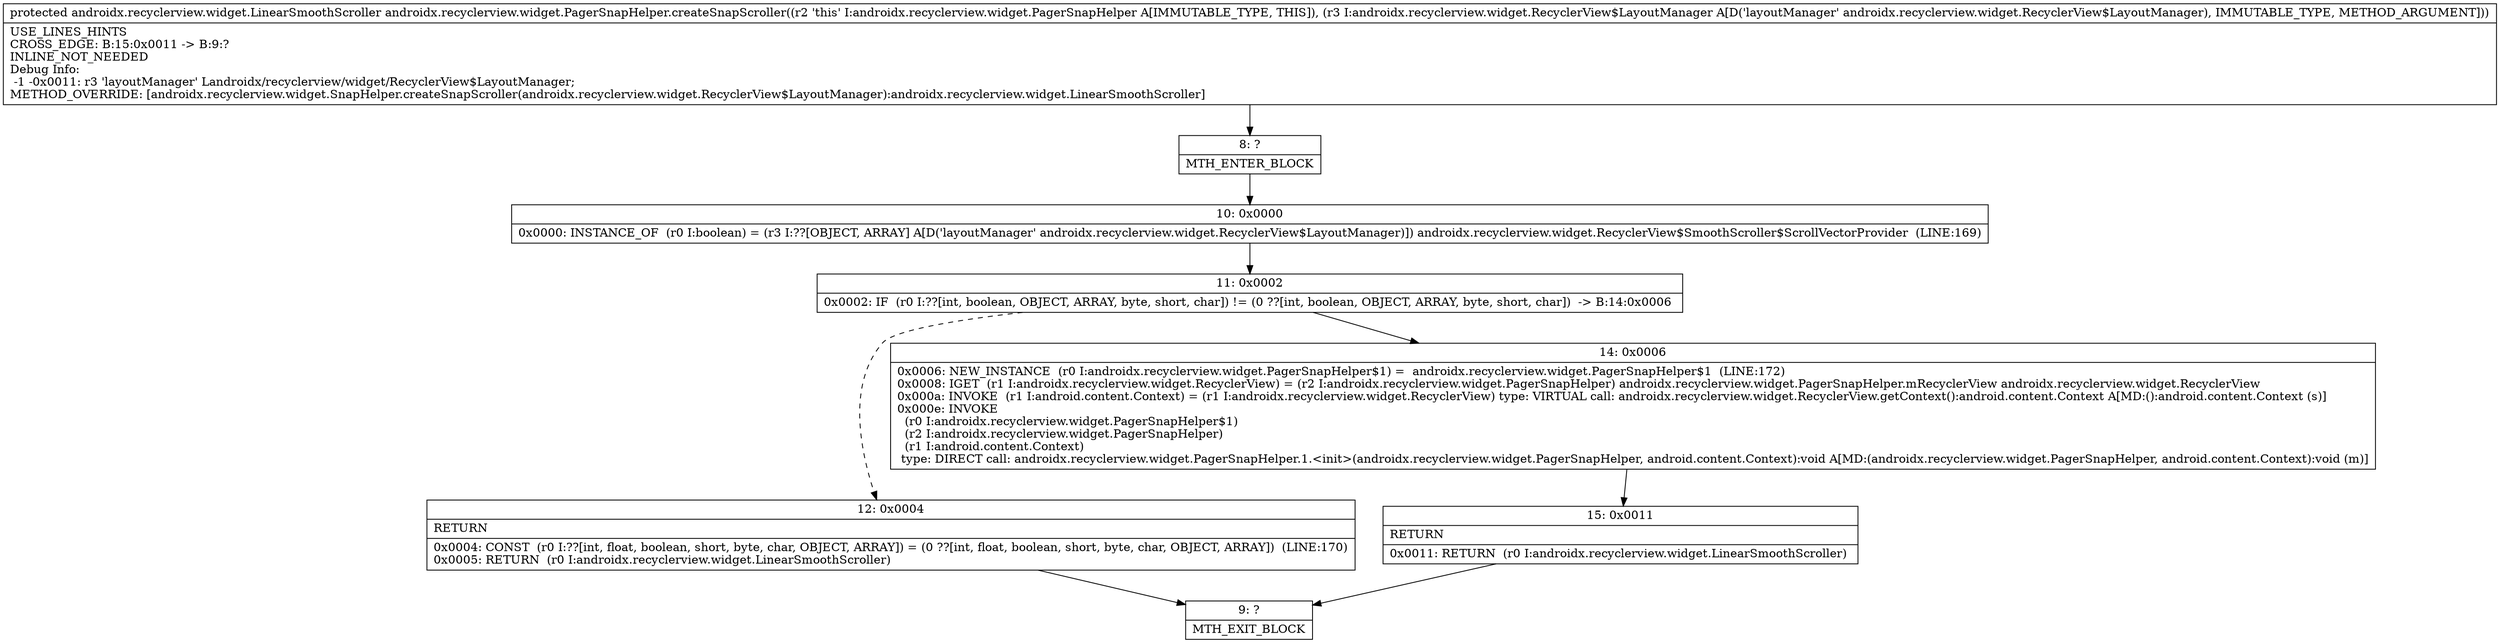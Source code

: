 digraph "CFG forandroidx.recyclerview.widget.PagerSnapHelper.createSnapScroller(Landroidx\/recyclerview\/widget\/RecyclerView$LayoutManager;)Landroidx\/recyclerview\/widget\/LinearSmoothScroller;" {
Node_8 [shape=record,label="{8\:\ ?|MTH_ENTER_BLOCK\l}"];
Node_10 [shape=record,label="{10\:\ 0x0000|0x0000: INSTANCE_OF  (r0 I:boolean) = (r3 I:??[OBJECT, ARRAY] A[D('layoutManager' androidx.recyclerview.widget.RecyclerView$LayoutManager)]) androidx.recyclerview.widget.RecyclerView$SmoothScroller$ScrollVectorProvider  (LINE:169)\l}"];
Node_11 [shape=record,label="{11\:\ 0x0002|0x0002: IF  (r0 I:??[int, boolean, OBJECT, ARRAY, byte, short, char]) != (0 ??[int, boolean, OBJECT, ARRAY, byte, short, char])  \-\> B:14:0x0006 \l}"];
Node_12 [shape=record,label="{12\:\ 0x0004|RETURN\l|0x0004: CONST  (r0 I:??[int, float, boolean, short, byte, char, OBJECT, ARRAY]) = (0 ??[int, float, boolean, short, byte, char, OBJECT, ARRAY])  (LINE:170)\l0x0005: RETURN  (r0 I:androidx.recyclerview.widget.LinearSmoothScroller) \l}"];
Node_9 [shape=record,label="{9\:\ ?|MTH_EXIT_BLOCK\l}"];
Node_14 [shape=record,label="{14\:\ 0x0006|0x0006: NEW_INSTANCE  (r0 I:androidx.recyclerview.widget.PagerSnapHelper$1) =  androidx.recyclerview.widget.PagerSnapHelper$1  (LINE:172)\l0x0008: IGET  (r1 I:androidx.recyclerview.widget.RecyclerView) = (r2 I:androidx.recyclerview.widget.PagerSnapHelper) androidx.recyclerview.widget.PagerSnapHelper.mRecyclerView androidx.recyclerview.widget.RecyclerView \l0x000a: INVOKE  (r1 I:android.content.Context) = (r1 I:androidx.recyclerview.widget.RecyclerView) type: VIRTUAL call: androidx.recyclerview.widget.RecyclerView.getContext():android.content.Context A[MD:():android.content.Context (s)]\l0x000e: INVOKE  \l  (r0 I:androidx.recyclerview.widget.PagerSnapHelper$1)\l  (r2 I:androidx.recyclerview.widget.PagerSnapHelper)\l  (r1 I:android.content.Context)\l type: DIRECT call: androidx.recyclerview.widget.PagerSnapHelper.1.\<init\>(androidx.recyclerview.widget.PagerSnapHelper, android.content.Context):void A[MD:(androidx.recyclerview.widget.PagerSnapHelper, android.content.Context):void (m)]\l}"];
Node_15 [shape=record,label="{15\:\ 0x0011|RETURN\l|0x0011: RETURN  (r0 I:androidx.recyclerview.widget.LinearSmoothScroller) \l}"];
MethodNode[shape=record,label="{protected androidx.recyclerview.widget.LinearSmoothScroller androidx.recyclerview.widget.PagerSnapHelper.createSnapScroller((r2 'this' I:androidx.recyclerview.widget.PagerSnapHelper A[IMMUTABLE_TYPE, THIS]), (r3 I:androidx.recyclerview.widget.RecyclerView$LayoutManager A[D('layoutManager' androidx.recyclerview.widget.RecyclerView$LayoutManager), IMMUTABLE_TYPE, METHOD_ARGUMENT]))  | USE_LINES_HINTS\lCROSS_EDGE: B:15:0x0011 \-\> B:9:?\lINLINE_NOT_NEEDED\lDebug Info:\l  \-1 \-0x0011: r3 'layoutManager' Landroidx\/recyclerview\/widget\/RecyclerView$LayoutManager;\lMETHOD_OVERRIDE: [androidx.recyclerview.widget.SnapHelper.createSnapScroller(androidx.recyclerview.widget.RecyclerView$LayoutManager):androidx.recyclerview.widget.LinearSmoothScroller]\l}"];
MethodNode -> Node_8;Node_8 -> Node_10;
Node_10 -> Node_11;
Node_11 -> Node_12[style=dashed];
Node_11 -> Node_14;
Node_12 -> Node_9;
Node_14 -> Node_15;
Node_15 -> Node_9;
}

